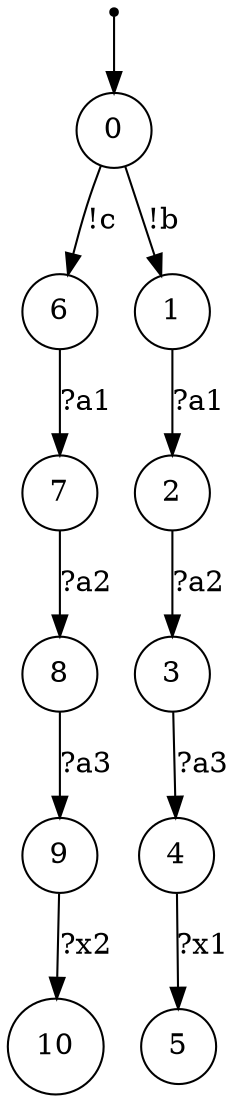 digraph {
 node [shape=point] ENTRY
 node [shape=circle]
 ENTRY -> 0
0 -> 6 [label="!c"]
6 -> 7 [label="?a1"]
7 -> 8 [label="?a2"]
8 -> 9 [label="?a3"]
9 -> 10 [label="?x2"]
0 -> 1 [label="!b"]
1 -> 2 [label="?a1"]
2 -> 3 [label="?a2"]
3 -> 4 [label="?a3"]
4 -> 5 [label="?x1"]
}